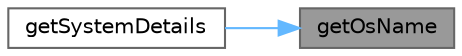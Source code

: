 digraph "getOsName"
{
 // INTERACTIVE_SVG=YES
 // LATEX_PDF_SIZE
  bgcolor="transparent";
  edge [fontname=Helvetica,fontsize=10,labelfontname=Helvetica,labelfontsize=10];
  node [fontname=Helvetica,fontsize=10,shape=box,height=0.2,width=0.4];
  rankdir="RL";
  Node1 [label="getOsName",height=0.2,width=0.4,color="gray40", fillcolor="grey60", style="filled", fontcolor="black",tooltip="Returns the OS Name."];
  Node1 -> Node2 [dir="back",color="steelblue1",style="solid"];
  Node2 [label="getSystemDetails",height=0.2,width=0.4,color="grey40", fillcolor="white", style="filled",URL="$group__utilities.html#gaa4377ff64d9654bd3d3b92ba63201f72",tooltip="Returns all the above system details in a single string."];
}
